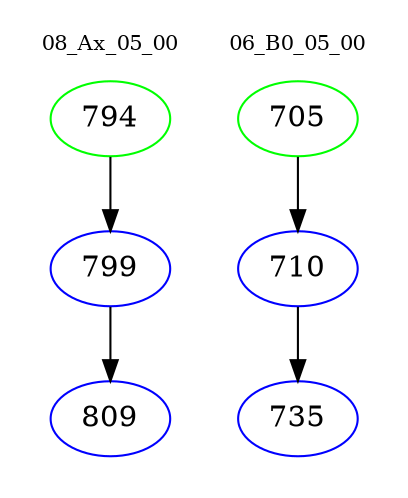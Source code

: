 digraph{
subgraph cluster_0 {
color = white
label = "08_Ax_05_00";
fontsize=10;
T0_794 [label="794", color="green"]
T0_794 -> T0_799 [color="black"]
T0_799 [label="799", color="blue"]
T0_799 -> T0_809 [color="black"]
T0_809 [label="809", color="blue"]
}
subgraph cluster_1 {
color = white
label = "06_B0_05_00";
fontsize=10;
T1_705 [label="705", color="green"]
T1_705 -> T1_710 [color="black"]
T1_710 [label="710", color="blue"]
T1_710 -> T1_735 [color="black"]
T1_735 [label="735", color="blue"]
}
}
